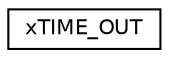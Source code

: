 digraph "Graphical Class Hierarchy"
{
  edge [fontname="Helvetica",fontsize="10",labelfontname="Helvetica",labelfontsize="10"];
  node [fontname="Helvetica",fontsize="10",shape=record];
  rankdir="LR";
  Node1 [label="xTIME_OUT",height=0.2,width=0.4,color="black", fillcolor="white", style="filled",URL="$db/dec/structxTIME__OUT.html"];
}
